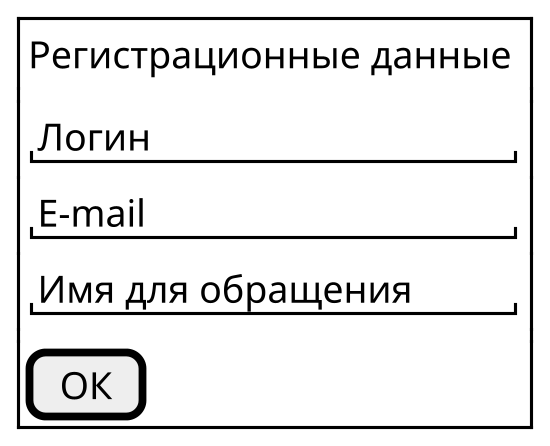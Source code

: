 @startsalt
skinparam dpi 300
{{+
    {{ Регистрационные данные }}
    {{ }}
    {{ "Логин              " }}
    {{ "E-mail             " }}
    {{ "Имя для обращения  " }}
    {{ }}
    [ ОК ]
}}
@endsalt
